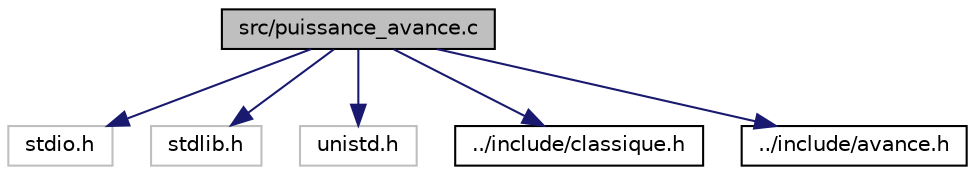 digraph "src/puissance_avance.c"
{
  edge [fontname="Helvetica",fontsize="10",labelfontname="Helvetica",labelfontsize="10"];
  node [fontname="Helvetica",fontsize="10",shape=record];
  Node1 [label="src/puissance_avance.c",height=0.2,width=0.4,color="black", fillcolor="grey75", style="filled", fontcolor="black"];
  Node1 -> Node2 [color="midnightblue",fontsize="10",style="solid"];
  Node2 [label="stdio.h",height=0.2,width=0.4,color="grey75", fillcolor="white", style="filled"];
  Node1 -> Node3 [color="midnightblue",fontsize="10",style="solid"];
  Node3 [label="stdlib.h",height=0.2,width=0.4,color="grey75", fillcolor="white", style="filled"];
  Node1 -> Node4 [color="midnightblue",fontsize="10",style="solid"];
  Node4 [label="unistd.h",height=0.2,width=0.4,color="grey75", fillcolor="white", style="filled"];
  Node1 -> Node5 [color="midnightblue",fontsize="10",style="solid"];
  Node5 [label="../include/classique.h",height=0.2,width=0.4,color="black", fillcolor="white", style="filled",URL="$classique_8h.html",tooltip="Prototypes des fonctions du puissance 4 classique. "];
  Node1 -> Node6 [color="midnightblue",fontsize="10",style="solid"];
  Node6 [label="../include/avance.h",height=0.2,width=0.4,color="black", fillcolor="white", style="filled",URL="$avance_8h.html",tooltip="Prototypes des fonctions du puissance 4 avance utilisées. "];
}

